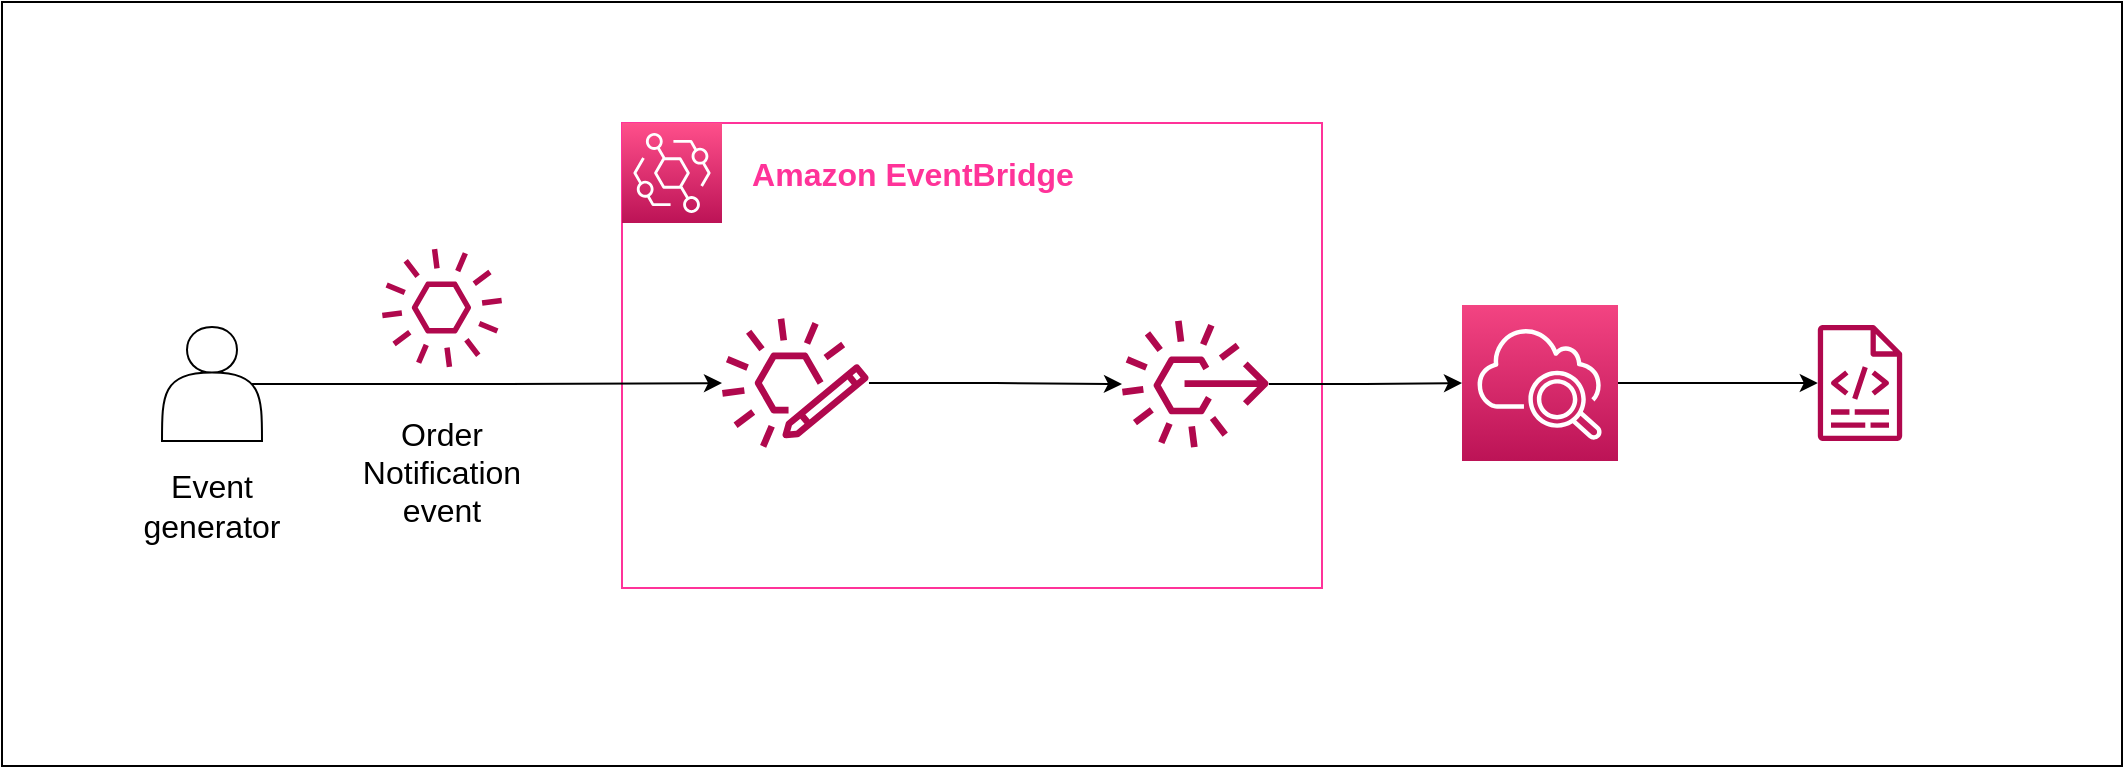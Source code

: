 <mxfile version="20.6.2" type="device"><diagram id="RCt_FbyE5fOcZ6AxB6JL" name="Page-1"><mxGraphModel dx="2153" dy="862" grid="1" gridSize="10" guides="1" tooltips="1" connect="1" arrows="1" fold="1" page="1" pageScale="1" pageWidth="850" pageHeight="1100" math="0" shadow="0"><root><mxCell id="0"/><mxCell id="1" parent="0"/><mxCell id="S0I4FJZt0UkW3klpr_v--26" value="" style="rounded=0;whiteSpace=wrap;html=1;strokeColor=default;fontSize=16;fontColor=#FFFFFF;" vertex="1" parent="1"><mxGeometry x="-30" y="7" width="1060" height="382" as="geometry"/></mxCell><mxCell id="S0I4FJZt0UkW3klpr_v--8" value="" style="rounded=0;whiteSpace=wrap;html=1;strokeColor=#FF3399;" vertex="1" parent="1"><mxGeometry x="280" y="67.5" width="350" height="232.5" as="geometry"/></mxCell><mxCell id="S0I4FJZt0UkW3klpr_v--2" style="edgeStyle=orthogonalEdgeStyle;rounded=0;orthogonalLoop=1;jettySize=auto;html=1;exitX=0.9;exitY=0.5;exitDx=0;exitDy=0;exitPerimeter=0;" edge="1" parent="1" source="S0I4FJZt0UkW3klpr_v--1" target="S0I4FJZt0UkW3klpr_v--3"><mxGeometry relative="1" as="geometry"><mxPoint x="280" y="255" as="targetPoint"/></mxGeometry></mxCell><mxCell id="S0I4FJZt0UkW3klpr_v--1" value="" style="shape=actor;whiteSpace=wrap;html=1;" vertex="1" parent="1"><mxGeometry x="50" y="169.5" width="50" height="57" as="geometry"/></mxCell><mxCell id="S0I4FJZt0UkW3klpr_v--17" style="edgeStyle=orthogonalEdgeStyle;rounded=0;orthogonalLoop=1;jettySize=auto;html=1;fontSize=16;fontColor=#FF3399;" edge="1" parent="1" source="S0I4FJZt0UkW3klpr_v--3" target="S0I4FJZt0UkW3klpr_v--10"><mxGeometry relative="1" as="geometry"/></mxCell><mxCell id="S0I4FJZt0UkW3klpr_v--3" value="" style="sketch=0;outlineConnect=0;fontColor=#232F3E;gradientColor=none;fillColor=#B0084D;strokeColor=none;dashed=0;verticalLabelPosition=bottom;verticalAlign=top;align=center;html=1;fontSize=12;fontStyle=0;aspect=fixed;pointerEvents=1;shape=mxgraph.aws4.eventbridge_custom_event_bus_resource;" vertex="1" parent="1"><mxGeometry x="330" y="165" width="73.48" height="65" as="geometry"/></mxCell><mxCell id="S0I4FJZt0UkW3klpr_v--4" value="" style="sketch=0;outlineConnect=0;fontColor=#232F3E;gradientColor=none;fillColor=#B0084D;strokeColor=none;dashed=0;verticalLabelPosition=bottom;verticalAlign=top;align=center;html=1;fontSize=12;fontStyle=0;aspect=fixed;pointerEvents=1;shape=mxgraph.aws4.event;" vertex="1" parent="1"><mxGeometry x="160" y="130" width="60" height="60" as="geometry"/></mxCell><mxCell id="S0I4FJZt0UkW3klpr_v--5" value="Order Notification&lt;br style=&quot;font-size: 16px;&quot;&gt;event" style="text;html=1;strokeColor=none;fillColor=none;align=center;verticalAlign=middle;whiteSpace=wrap;rounded=0;fontSize=16;" vertex="1" parent="1"><mxGeometry x="160" y="226.5" width="60" height="30" as="geometry"/></mxCell><mxCell id="S0I4FJZt0UkW3klpr_v--7" value="" style="sketch=0;points=[[0,0,0],[0.25,0,0],[0.5,0,0],[0.75,0,0],[1,0,0],[0,1,0],[0.25,1,0],[0.5,1,0],[0.75,1,0],[1,1,0],[0,0.25,0],[0,0.5,0],[0,0.75,0],[1,0.25,0],[1,0.5,0],[1,0.75,0]];outlineConnect=0;fontColor=#232F3E;gradientColor=#FF4F8B;gradientDirection=north;fillColor=#BC1356;strokeColor=#ffffff;dashed=0;verticalLabelPosition=bottom;verticalAlign=top;align=center;html=1;fontSize=12;fontStyle=0;aspect=fixed;shape=mxgraph.aws4.resourceIcon;resIcon=mxgraph.aws4.eventbridge;" vertex="1" parent="1"><mxGeometry x="280" y="67.5" width="50" height="50" as="geometry"/></mxCell><mxCell id="S0I4FJZt0UkW3klpr_v--19" style="edgeStyle=orthogonalEdgeStyle;rounded=0;orthogonalLoop=1;jettySize=auto;html=1;exitX=1;exitY=0.5;exitDx=0;exitDy=0;exitPerimeter=0;fontSize=16;fontColor=#FF3399;" edge="1" parent="1" source="S0I4FJZt0UkW3klpr_v--11" target="S0I4FJZt0UkW3klpr_v--12"><mxGeometry relative="1" as="geometry"/></mxCell><mxCell id="S0I4FJZt0UkW3klpr_v--11" value="" style="sketch=0;points=[[0,0,0],[0.25,0,0],[0.5,0,0],[0.75,0,0],[1,0,0],[0,1,0],[0.25,1,0],[0.5,1,0],[0.75,1,0],[1,1,0],[0,0.25,0],[0,0.5,0],[0,0.75,0],[1,0.25,0],[1,0.5,0],[1,0.75,0]];points=[[0,0,0],[0.25,0,0],[0.5,0,0],[0.75,0,0],[1,0,0],[0,1,0],[0.25,1,0],[0.5,1,0],[0.75,1,0],[1,1,0],[0,0.25,0],[0,0.5,0],[0,0.75,0],[1,0.25,0],[1,0.5,0],[1,0.75,0]];outlineConnect=0;fontColor=#232F3E;gradientColor=#F34482;gradientDirection=north;fillColor=#BC1356;strokeColor=#ffffff;dashed=0;verticalLabelPosition=bottom;verticalAlign=top;align=center;html=1;fontSize=12;fontStyle=0;aspect=fixed;shape=mxgraph.aws4.resourceIcon;resIcon=mxgraph.aws4.cloudwatch_2;" vertex="1" parent="1"><mxGeometry x="700" y="158.5" width="78" height="78" as="geometry"/></mxCell><mxCell id="S0I4FJZt0UkW3klpr_v--12" value="" style="sketch=0;outlineConnect=0;fontColor=#232F3E;gradientColor=none;fillColor=#B0084D;strokeColor=none;dashed=0;verticalLabelPosition=bottom;verticalAlign=top;align=center;html=1;fontSize=12;fontStyle=0;aspect=fixed;pointerEvents=1;shape=mxgraph.aws4.logs;" vertex="1" parent="1"><mxGeometry x="860" y="168.5" width="78" height="58" as="geometry"/></mxCell><mxCell id="S0I4FJZt0UkW3klpr_v--13" value="Event&lt;br style=&quot;font-size: 16px;&quot;&gt;generator" style="text;html=1;strokeColor=none;fillColor=none;align=center;verticalAlign=middle;whiteSpace=wrap;rounded=0;fontSize=16;" vertex="1" parent="1"><mxGeometry x="45" y="244" width="60" height="30" as="geometry"/></mxCell><mxCell id="S0I4FJZt0UkW3klpr_v--14" value="&lt;font style=&quot;font-size: 16px;&quot;&gt;&lt;b&gt;Amazon EventBridge&lt;/b&gt;&lt;/font&gt;" style="text;html=1;strokeColor=none;fillColor=none;align=center;verticalAlign=middle;whiteSpace=wrap;rounded=0;fontColor=#FF3399;" vertex="1" parent="1"><mxGeometry x="308" y="77.5" width="235" height="30" as="geometry"/></mxCell><mxCell id="S0I4FJZt0UkW3klpr_v--18" style="edgeStyle=orthogonalEdgeStyle;rounded=0;orthogonalLoop=1;jettySize=auto;html=1;entryX=0;entryY=0.5;entryDx=0;entryDy=0;entryPerimeter=0;fontSize=16;fontColor=#FF3399;" edge="1" parent="1" source="S0I4FJZt0UkW3klpr_v--10" target="S0I4FJZt0UkW3klpr_v--11"><mxGeometry relative="1" as="geometry"/></mxCell><mxCell id="S0I4FJZt0UkW3klpr_v--10" value="" style="sketch=0;outlineConnect=0;fontColor=#232F3E;gradientColor=none;fillColor=#B0084D;strokeColor=none;dashed=0;verticalLabelPosition=bottom;verticalAlign=top;align=center;html=1;fontSize=12;fontStyle=0;aspect=fixed;pointerEvents=1;shape=mxgraph.aws4.rule_3;" vertex="1" parent="1"><mxGeometry x="530" y="166" width="73.41" height="64" as="geometry"/></mxCell><mxCell id="S0I4FJZt0UkW3klpr_v--21" value="Orders event bus" style="text;html=1;strokeColor=none;fillColor=none;align=center;verticalAlign=middle;whiteSpace=wrap;rounded=0;fontSize=16;fontColor=#FFFFFF;" vertex="1" parent="1"><mxGeometry x="329.11" y="244" width="75.26" height="30" as="geometry"/></mxCell><mxCell id="S0I4FJZt0UkW3klpr_v--22" value="Orders dev rule" style="text;html=1;strokeColor=none;fillColor=none;align=center;verticalAlign=middle;whiteSpace=wrap;rounded=0;fontSize=16;fontColor=#FFFFFF;" vertex="1" parent="1"><mxGeometry x="529.07" y="244" width="75.26" height="30" as="geometry"/></mxCell><mxCell id="S0I4FJZt0UkW3klpr_v--23" value="Amazon CloudWatch&amp;nbsp;" style="text;html=1;strokeColor=none;fillColor=none;align=center;verticalAlign=middle;whiteSpace=wrap;rounded=0;fontSize=16;fontColor=#FFFFFF;" vertex="1" parent="1"><mxGeometry x="689" y="250" width="100" height="30" as="geometry"/></mxCell><mxCell id="S0I4FJZt0UkW3klpr_v--24" value="/aws/events/orders" style="text;html=1;strokeColor=none;fillColor=none;align=center;verticalAlign=middle;whiteSpace=wrap;rounded=0;fontSize=16;fontColor=#FFFFFF;" vertex="1" parent="1"><mxGeometry x="861.37" y="244" width="75.26" height="30" as="geometry"/></mxCell></root></mxGraphModel></diagram></mxfile>